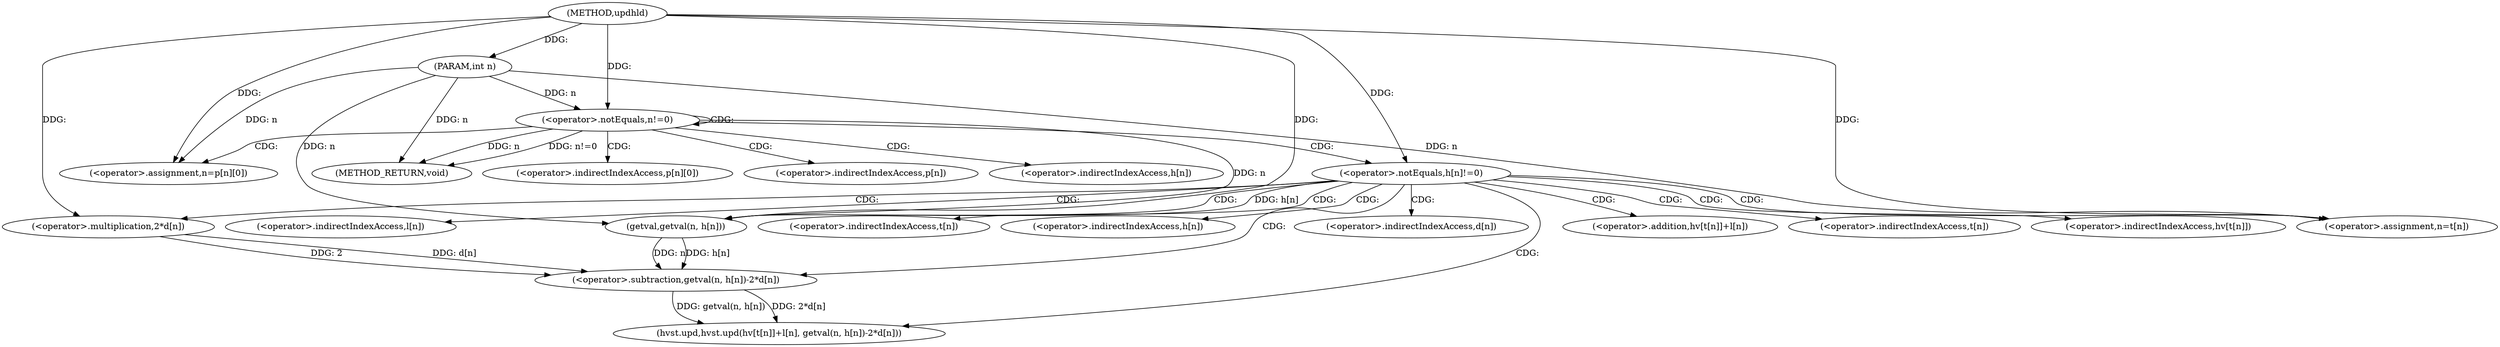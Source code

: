 digraph "updhld" {  
"1000741" [label = "(METHOD,updhld)" ]
"1000788" [label = "(METHOD_RETURN,void)" ]
"1000742" [label = "(PARAM,int n)" ]
"1000745" [label = "(<operator>.notEquals,n!=0)" ]
"1000748" [label = "(<operator>.assignment,n=p[n][0])" ]
"1000756" [label = "(<operator>.notEquals,h[n]!=0)" ]
"1000762" [label = "(hvst.upd,hvst.upd(hv[t[n]]+l[n], getval(n, h[n])-2*d[n]))" ]
"1000783" [label = "(<operator>.assignment,n=t[n])" ]
"1000772" [label = "(<operator>.subtraction,getval(n, h[n])-2*d[n])" ]
"1000773" [label = "(getval,getval(n, h[n]))" ]
"1000778" [label = "(<operator>.multiplication,2*d[n])" ]
"1000750" [label = "(<operator>.indirectIndexAccess,p[n][0])" ]
"1000751" [label = "(<operator>.indirectIndexAccess,p[n])" ]
"1000757" [label = "(<operator>.indirectIndexAccess,h[n])" ]
"1000763" [label = "(<operator>.addition,hv[t[n]]+l[n])" ]
"1000785" [label = "(<operator>.indirectIndexAccess,t[n])" ]
"1000764" [label = "(<operator>.indirectIndexAccess,hv[t[n]])" ]
"1000769" [label = "(<operator>.indirectIndexAccess,l[n])" ]
"1000766" [label = "(<operator>.indirectIndexAccess,t[n])" ]
"1000775" [label = "(<operator>.indirectIndexAccess,h[n])" ]
"1000780" [label = "(<operator>.indirectIndexAccess,d[n])" ]
  "1000742" -> "1000788"  [ label = "DDG: n"] 
  "1000745" -> "1000788"  [ label = "DDG: n"] 
  "1000745" -> "1000788"  [ label = "DDG: n!=0"] 
  "1000741" -> "1000742"  [ label = "DDG: "] 
  "1000742" -> "1000745"  [ label = "DDG: n"] 
  "1000741" -> "1000745"  [ label = "DDG: "] 
  "1000742" -> "1000748"  [ label = "DDG: n"] 
  "1000741" -> "1000748"  [ label = "DDG: "] 
  "1000741" -> "1000756"  [ label = "DDG: "] 
  "1000772" -> "1000762"  [ label = "DDG: getval(n, h[n])"] 
  "1000772" -> "1000762"  [ label = "DDG: 2*d[n]"] 
  "1000742" -> "1000783"  [ label = "DDG: n"] 
  "1000741" -> "1000783"  [ label = "DDG: "] 
  "1000773" -> "1000772"  [ label = "DDG: n"] 
  "1000773" -> "1000772"  [ label = "DDG: h[n]"] 
  "1000778" -> "1000772"  [ label = "DDG: d[n]"] 
  "1000778" -> "1000772"  [ label = "DDG: 2"] 
  "1000745" -> "1000773"  [ label = "DDG: n"] 
  "1000742" -> "1000773"  [ label = "DDG: n"] 
  "1000741" -> "1000773"  [ label = "DDG: "] 
  "1000756" -> "1000773"  [ label = "DDG: h[n]"] 
  "1000741" -> "1000778"  [ label = "DDG: "] 
  "1000745" -> "1000750"  [ label = "CDG: "] 
  "1000745" -> "1000757"  [ label = "CDG: "] 
  "1000745" -> "1000751"  [ label = "CDG: "] 
  "1000745" -> "1000748"  [ label = "CDG: "] 
  "1000745" -> "1000745"  [ label = "CDG: "] 
  "1000745" -> "1000756"  [ label = "CDG: "] 
  "1000756" -> "1000775"  [ label = "CDG: "] 
  "1000756" -> "1000764"  [ label = "CDG: "] 
  "1000756" -> "1000772"  [ label = "CDG: "] 
  "1000756" -> "1000769"  [ label = "CDG: "] 
  "1000756" -> "1000785"  [ label = "CDG: "] 
  "1000756" -> "1000773"  [ label = "CDG: "] 
  "1000756" -> "1000778"  [ label = "CDG: "] 
  "1000756" -> "1000780"  [ label = "CDG: "] 
  "1000756" -> "1000783"  [ label = "CDG: "] 
  "1000756" -> "1000762"  [ label = "CDG: "] 
  "1000756" -> "1000766"  [ label = "CDG: "] 
  "1000756" -> "1000763"  [ label = "CDG: "] 
}
